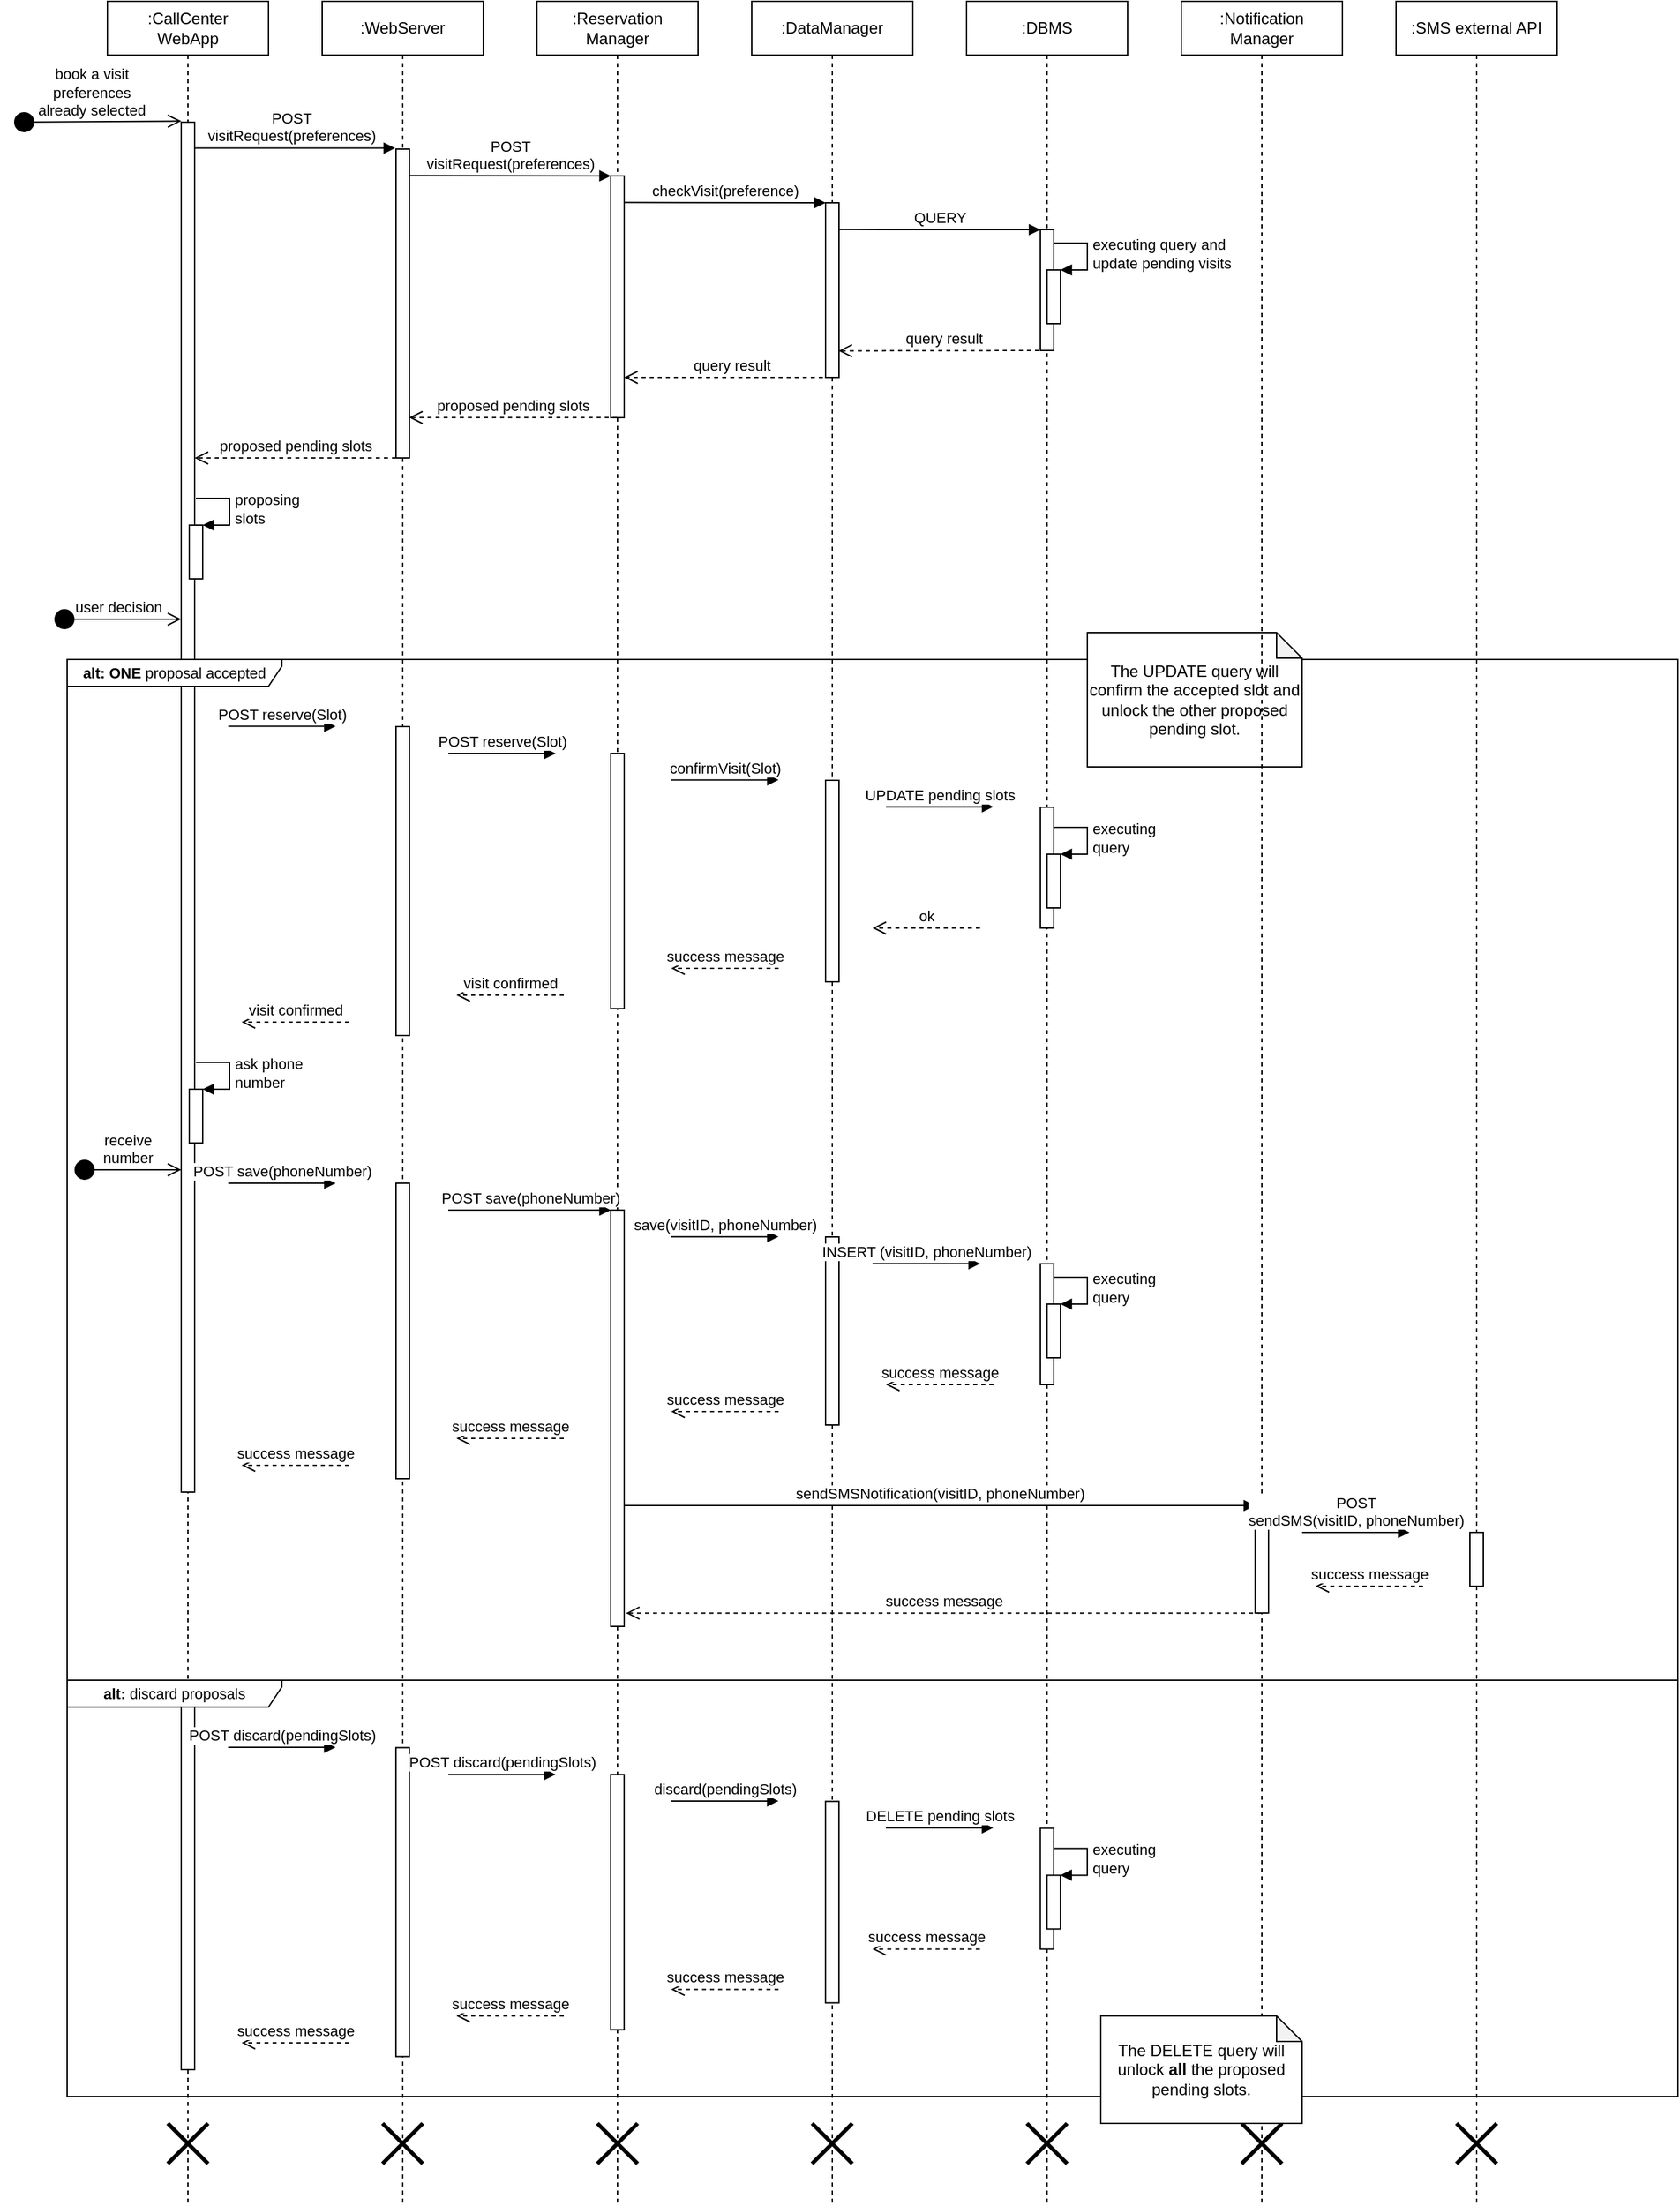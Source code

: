 <mxfile version="14.1.1" type="device"><diagram id="F4RZCzyS8_1Ewr_76iZ-" name="Page-1"><mxGraphModel dx="865" dy="483" grid="1" gridSize="10" guides="1" tooltips="1" connect="1" arrows="1" fold="1" page="1" pageScale="1" pageWidth="827" pageHeight="1169" math="0" shadow="0"><root><mxCell id="0"/><mxCell id="1" parent="0"/><mxCell id="PNxOpqzQ1Rs58mf5-Wqv-1" value=":CallCenter&lt;br&gt;WebApp" style="shape=umlLifeline;perimeter=lifelinePerimeter;whiteSpace=wrap;html=1;container=1;collapsible=0;recursiveResize=0;outlineConnect=0;" vertex="1" parent="1"><mxGeometry x="80" y="40" width="120" height="1640" as="geometry"/></mxCell><mxCell id="PNxOpqzQ1Rs58mf5-Wqv-93" value="" style="shape=umlDestroy;whiteSpace=wrap;html=1;strokeWidth=3;" vertex="1" parent="PNxOpqzQ1Rs58mf5-Wqv-1"><mxGeometry x="45" y="1580" width="30" height="30" as="geometry"/></mxCell><mxCell id="PNxOpqzQ1Rs58mf5-Wqv-2" value=":WebServer" style="shape=umlLifeline;perimeter=lifelinePerimeter;whiteSpace=wrap;html=1;container=1;collapsible=0;recursiveResize=0;outlineConnect=0;" vertex="1" parent="1"><mxGeometry x="240" y="40" width="120" height="1640" as="geometry"/></mxCell><mxCell id="PNxOpqzQ1Rs58mf5-Wqv-94" value="" style="shape=umlDestroy;whiteSpace=wrap;html=1;strokeWidth=3;" vertex="1" parent="PNxOpqzQ1Rs58mf5-Wqv-2"><mxGeometry x="44.94" y="1580" width="30" height="30" as="geometry"/></mxCell><mxCell id="PNxOpqzQ1Rs58mf5-Wqv-3" value=":Reservation&lt;br&gt;Manager" style="shape=umlLifeline;perimeter=lifelinePerimeter;whiteSpace=wrap;html=1;container=1;collapsible=0;recursiveResize=0;outlineConnect=0;" vertex="1" parent="1"><mxGeometry x="400" y="40" width="120" height="1640" as="geometry"/></mxCell><mxCell id="PNxOpqzQ1Rs58mf5-Wqv-95" value="" style="shape=umlDestroy;whiteSpace=wrap;html=1;strokeWidth=3;" vertex="1" parent="PNxOpqzQ1Rs58mf5-Wqv-3"><mxGeometry x="45" y="1580" width="30" height="30" as="geometry"/></mxCell><mxCell id="PNxOpqzQ1Rs58mf5-Wqv-4" value=":DataManager" style="shape=umlLifeline;perimeter=lifelinePerimeter;whiteSpace=wrap;html=1;container=1;collapsible=0;recursiveResize=0;outlineConnect=0;" vertex="1" parent="1"><mxGeometry x="560" y="40" width="120" height="1640" as="geometry"/></mxCell><mxCell id="PNxOpqzQ1Rs58mf5-Wqv-96" value="" style="shape=umlDestroy;whiteSpace=wrap;html=1;strokeWidth=3;" vertex="1" parent="PNxOpqzQ1Rs58mf5-Wqv-4"><mxGeometry x="44.94" y="1580" width="30" height="30" as="geometry"/></mxCell><mxCell id="PNxOpqzQ1Rs58mf5-Wqv-5" value=":DBMS" style="shape=umlLifeline;perimeter=lifelinePerimeter;whiteSpace=wrap;html=1;container=1;collapsible=0;recursiveResize=0;outlineConnect=0;" vertex="1" parent="1"><mxGeometry x="720" y="40" width="120" height="1640" as="geometry"/></mxCell><mxCell id="PNxOpqzQ1Rs58mf5-Wqv-97" value="" style="shape=umlDestroy;whiteSpace=wrap;html=1;strokeWidth=3;" vertex="1" parent="PNxOpqzQ1Rs58mf5-Wqv-5"><mxGeometry x="45" y="1580" width="30" height="30" as="geometry"/></mxCell><mxCell id="PNxOpqzQ1Rs58mf5-Wqv-7" value="book a visit &lt;br&gt;preferences&lt;br&gt;already selected" style="html=1;verticalAlign=bottom;startArrow=circle;startFill=1;endArrow=open;startSize=6;endSize=8;entryX=0.004;entryY=-0.002;entryDx=0;entryDy=0;entryPerimeter=0;" edge="1" parent="1" target="PNxOpqzQ1Rs58mf5-Wqv-9"><mxGeometry x="-0.073" width="80" relative="1" as="geometry"><mxPoint x="10" y="130" as="sourcePoint"/><mxPoint x="135" y="131" as="targetPoint"/><mxPoint as="offset"/></mxGeometry></mxCell><mxCell id="PNxOpqzQ1Rs58mf5-Wqv-8" value="POST &lt;br&gt;visitRequest(preferences)" style="html=1;verticalAlign=bottom;endArrow=block;entryX=-0.069;entryY=-0.003;entryDx=0;entryDy=0;entryPerimeter=0;" edge="1" parent="1" source="PNxOpqzQ1Rs58mf5-Wqv-1" target="PNxOpqzQ1Rs58mf5-Wqv-10"><mxGeometry width="80" relative="1" as="geometry"><mxPoint x="180" y="150" as="sourcePoint"/><mxPoint x="260" y="150" as="targetPoint"/></mxGeometry></mxCell><mxCell id="PNxOpqzQ1Rs58mf5-Wqv-9" value="" style="html=1;points=[];perimeter=orthogonalPerimeter;" vertex="1" parent="1"><mxGeometry x="135" y="130" width="10" height="420" as="geometry"/></mxCell><mxCell id="PNxOpqzQ1Rs58mf5-Wqv-10" value="" style="html=1;points=[];perimeter=orthogonalPerimeter;" vertex="1" parent="1"><mxGeometry x="295" y="150" width="10" height="230" as="geometry"/></mxCell><mxCell id="PNxOpqzQ1Rs58mf5-Wqv-11" value="POST &lt;br&gt;visitRequest(preferences)" style="html=1;verticalAlign=bottom;endArrow=block;" edge="1" parent="1" target="PNxOpqzQ1Rs58mf5-Wqv-12"><mxGeometry width="80" relative="1" as="geometry"><mxPoint x="305" y="169.8" as="sourcePoint"/><mxPoint x="385" y="169.8" as="targetPoint"/></mxGeometry></mxCell><mxCell id="PNxOpqzQ1Rs58mf5-Wqv-12" value="" style="html=1;points=[];perimeter=orthogonalPerimeter;" vertex="1" parent="1"><mxGeometry x="455" y="170" width="10" height="180" as="geometry"/></mxCell><mxCell id="PNxOpqzQ1Rs58mf5-Wqv-13" value="checkVisit(preference)" style="html=1;verticalAlign=bottom;endArrow=block;" edge="1" parent="1" target="PNxOpqzQ1Rs58mf5-Wqv-14"><mxGeometry width="80" relative="1" as="geometry"><mxPoint x="465" y="189.8" as="sourcePoint"/><mxPoint x="545" y="189.8" as="targetPoint"/></mxGeometry></mxCell><mxCell id="PNxOpqzQ1Rs58mf5-Wqv-14" value="" style="html=1;points=[];perimeter=orthogonalPerimeter;" vertex="1" parent="1"><mxGeometry x="615" y="190" width="10" height="130" as="geometry"/></mxCell><mxCell id="PNxOpqzQ1Rs58mf5-Wqv-15" value="QUERY" style="html=1;verticalAlign=bottom;endArrow=block;exitX=1.02;exitY=0.153;exitDx=0;exitDy=0;exitPerimeter=0;" edge="1" parent="1" source="PNxOpqzQ1Rs58mf5-Wqv-14" target="PNxOpqzQ1Rs58mf5-Wqv-16"><mxGeometry width="80" relative="1" as="geometry"><mxPoint x="650" y="210" as="sourcePoint"/><mxPoint x="730" y="210" as="targetPoint"/><Array as="points"><mxPoint x="680" y="210"/></Array></mxGeometry></mxCell><mxCell id="PNxOpqzQ1Rs58mf5-Wqv-16" value="" style="html=1;points=[];perimeter=orthogonalPerimeter;" vertex="1" parent="1"><mxGeometry x="775" y="210" width="10" height="90" as="geometry"/></mxCell><mxCell id="PNxOpqzQ1Rs58mf5-Wqv-17" value="" style="html=1;points=[];perimeter=orthogonalPerimeter;" vertex="1" parent="1"><mxGeometry x="780" y="240" width="10" height="40" as="geometry"/></mxCell><mxCell id="PNxOpqzQ1Rs58mf5-Wqv-18" value="executing query and&lt;br&gt;update pending visits" style="edgeStyle=orthogonalEdgeStyle;html=1;align=left;spacingLeft=2;endArrow=block;rounded=0;entryX=1;entryY=0;" edge="1" target="PNxOpqzQ1Rs58mf5-Wqv-17" parent="1"><mxGeometry relative="1" as="geometry"><mxPoint x="785" y="220" as="sourcePoint"/><Array as="points"><mxPoint x="810" y="220"/></Array></mxGeometry></mxCell><mxCell id="PNxOpqzQ1Rs58mf5-Wqv-19" value="query result" style="html=1;verticalAlign=bottom;endArrow=open;dashed=1;endSize=8;entryX=0.967;entryY=0.848;entryDx=0;entryDy=0;entryPerimeter=0;" edge="1" parent="1" target="PNxOpqzQ1Rs58mf5-Wqv-14"><mxGeometry relative="1" as="geometry"><mxPoint x="780" y="300" as="sourcePoint"/><mxPoint x="700" y="300" as="targetPoint"/><mxPoint as="offset"/></mxGeometry></mxCell><mxCell id="PNxOpqzQ1Rs58mf5-Wqv-20" value="query result" style="html=1;verticalAlign=bottom;endArrow=open;dashed=1;endSize=8;" edge="1" parent="1" target="PNxOpqzQ1Rs58mf5-Wqv-12"><mxGeometry relative="1" as="geometry"><mxPoint x="625" y="320" as="sourcePoint"/><mxPoint x="545" y="320" as="targetPoint"/><mxPoint as="offset"/></mxGeometry></mxCell><mxCell id="PNxOpqzQ1Rs58mf5-Wqv-22" value="" style="html=1;points=[];perimeter=orthogonalPerimeter;" vertex="1" parent="1"><mxGeometry x="141" y="430" width="10" height="40" as="geometry"/></mxCell><mxCell id="PNxOpqzQ1Rs58mf5-Wqv-23" value="proposing&lt;br&gt;slots" style="edgeStyle=orthogonalEdgeStyle;html=1;align=left;spacingLeft=2;endArrow=block;rounded=0;entryX=1;entryY=0;" edge="1" target="PNxOpqzQ1Rs58mf5-Wqv-22" parent="1"><mxGeometry relative="1" as="geometry"><mxPoint x="146" y="410" as="sourcePoint"/><Array as="points"><mxPoint x="171" y="410"/></Array></mxGeometry></mxCell><mxCell id="PNxOpqzQ1Rs58mf5-Wqv-25" value="proposed pending slots" style="html=1;verticalAlign=bottom;endArrow=open;dashed=1;endSize=8;entryX=0.967;entryY=0.869;entryDx=0;entryDy=0;entryPerimeter=0;" edge="1" parent="1" source="PNxOpqzQ1Rs58mf5-Wqv-3" target="PNxOpqzQ1Rs58mf5-Wqv-10"><mxGeometry relative="1" as="geometry"><mxPoint x="420" y="350" as="sourcePoint"/><mxPoint x="340" y="350" as="targetPoint"/><mxPoint as="offset"/></mxGeometry></mxCell><mxCell id="PNxOpqzQ1Rs58mf5-Wqv-26" value="proposed pending slots" style="html=1;verticalAlign=bottom;endArrow=open;dashed=1;endSize=8;" edge="1" parent="1" target="PNxOpqzQ1Rs58mf5-Wqv-9"><mxGeometry relative="1" as="geometry"><mxPoint x="295" y="380" as="sourcePoint"/><mxPoint x="160" y="381" as="targetPoint"/><mxPoint as="offset"/></mxGeometry></mxCell><mxCell id="PNxOpqzQ1Rs58mf5-Wqv-27" value="&lt;font style=&quot;font-size: 11px&quot;&gt;&lt;b&gt;alt: ONE&lt;/b&gt; proposal accepted&lt;/font&gt;" style="shape=umlFrame;whiteSpace=wrap;html=1;width=160;height=20;" vertex="1" parent="1"><mxGeometry x="50" y="530" width="1200" height="760" as="geometry"/></mxCell><mxCell id="PNxOpqzQ1Rs58mf5-Wqv-28" value="" style="html=1;points=[];perimeter=orthogonalPerimeter;" vertex="1" parent="1"><mxGeometry x="135" y="550" width="10" height="600" as="geometry"/></mxCell><mxCell id="PNxOpqzQ1Rs58mf5-Wqv-30" value="POST reserve(Slot)" style="html=1;verticalAlign=bottom;endArrow=block;" edge="1" parent="1"><mxGeometry width="80" relative="1" as="geometry"><mxPoint x="170" y="579.76" as="sourcePoint"/><mxPoint x="250" y="579.76" as="targetPoint"/></mxGeometry></mxCell><mxCell id="PNxOpqzQ1Rs58mf5-Wqv-31" value="" style="html=1;points=[];perimeter=orthogonalPerimeter;" vertex="1" parent="1"><mxGeometry x="295" y="580" width="10" height="230" as="geometry"/></mxCell><mxCell id="PNxOpqzQ1Rs58mf5-Wqv-32" value="POST reserve(Slot)" style="html=1;verticalAlign=bottom;endArrow=block;" edge="1" parent="1"><mxGeometry width="80" relative="1" as="geometry"><mxPoint x="334" y="600" as="sourcePoint"/><mxPoint x="414" y="600" as="targetPoint"/></mxGeometry></mxCell><mxCell id="PNxOpqzQ1Rs58mf5-Wqv-33" value="" style="html=1;points=[];perimeter=orthogonalPerimeter;" vertex="1" parent="1"><mxGeometry x="455" y="600" width="10" height="190" as="geometry"/></mxCell><mxCell id="PNxOpqzQ1Rs58mf5-Wqv-35" value="confirmVisit(Slot)" style="html=1;verticalAlign=bottom;endArrow=block;" edge="1" parent="1"><mxGeometry width="80" relative="1" as="geometry"><mxPoint x="500" y="619.71" as="sourcePoint"/><mxPoint x="580" y="619.71" as="targetPoint"/></mxGeometry></mxCell><mxCell id="PNxOpqzQ1Rs58mf5-Wqv-36" value="" style="html=1;points=[];perimeter=orthogonalPerimeter;" vertex="1" parent="1"><mxGeometry x="615" y="620" width="10" height="150" as="geometry"/></mxCell><mxCell id="PNxOpqzQ1Rs58mf5-Wqv-37" value="UPDATE pending slots" style="html=1;verticalAlign=bottom;endArrow=block;" edge="1" parent="1"><mxGeometry width="80" relative="1" as="geometry"><mxPoint x="660" y="639.71" as="sourcePoint"/><mxPoint x="740" y="639.71" as="targetPoint"/></mxGeometry></mxCell><mxCell id="PNxOpqzQ1Rs58mf5-Wqv-38" value="" style="html=1;points=[];perimeter=orthogonalPerimeter;" vertex="1" parent="1"><mxGeometry x="775" y="640" width="10" height="90" as="geometry"/></mxCell><mxCell id="PNxOpqzQ1Rs58mf5-Wqv-39" value="" style="html=1;points=[];perimeter=orthogonalPerimeter;" vertex="1" parent="1"><mxGeometry x="780" y="675" width="10" height="40" as="geometry"/></mxCell><mxCell id="PNxOpqzQ1Rs58mf5-Wqv-40" value="executing&lt;br&gt;query" style="edgeStyle=orthogonalEdgeStyle;html=1;align=left;spacingLeft=2;endArrow=block;rounded=0;entryX=1;entryY=0;" edge="1" target="PNxOpqzQ1Rs58mf5-Wqv-39" parent="1"><mxGeometry relative="1" as="geometry"><mxPoint x="785" y="655" as="sourcePoint"/><Array as="points"><mxPoint x="810" y="655"/></Array></mxGeometry></mxCell><mxCell id="PNxOpqzQ1Rs58mf5-Wqv-41" value="ok" style="html=1;verticalAlign=bottom;endArrow=open;dashed=1;endSize=8;" edge="1" parent="1"><mxGeometry relative="1" as="geometry"><mxPoint x="730" y="730" as="sourcePoint"/><mxPoint x="650" y="730" as="targetPoint"/></mxGeometry></mxCell><mxCell id="PNxOpqzQ1Rs58mf5-Wqv-42" value="success message" style="html=1;verticalAlign=bottom;endArrow=open;dashed=1;endSize=8;" edge="1" parent="1"><mxGeometry relative="1" as="geometry"><mxPoint x="580" y="760" as="sourcePoint"/><mxPoint x="500" y="760" as="targetPoint"/></mxGeometry></mxCell><mxCell id="PNxOpqzQ1Rs58mf5-Wqv-44" value="visit confirmed" style="html=1;verticalAlign=bottom;endArrow=open;dashed=1;endSize=8;" edge="1" parent="1"><mxGeometry relative="1" as="geometry"><mxPoint x="420" y="780" as="sourcePoint"/><mxPoint x="340" y="780" as="targetPoint"/></mxGeometry></mxCell><mxCell id="PNxOpqzQ1Rs58mf5-Wqv-45" value="visit confirmed" style="html=1;verticalAlign=bottom;endArrow=open;dashed=1;endSize=8;" edge="1" parent="1"><mxGeometry relative="1" as="geometry"><mxPoint x="260" y="800" as="sourcePoint"/><mxPoint x="180" y="800" as="targetPoint"/></mxGeometry></mxCell><mxCell id="PNxOpqzQ1Rs58mf5-Wqv-46" value="The UPDATE query will confirm the accepted slot and unlock the other proposed pending slot." style="shape=note;whiteSpace=wrap;html=1;backgroundOutline=1;darkOpacity=0.05;size=19;" vertex="1" parent="1"><mxGeometry x="810" y="510" width="160" height="100" as="geometry"/></mxCell><mxCell id="PNxOpqzQ1Rs58mf5-Wqv-47" value="" style="html=1;points=[];perimeter=orthogonalPerimeter;" vertex="1" parent="1"><mxGeometry x="141" y="850" width="10" height="40" as="geometry"/></mxCell><mxCell id="PNxOpqzQ1Rs58mf5-Wqv-48" value="ask phone&lt;br&gt;number" style="edgeStyle=orthogonalEdgeStyle;html=1;align=left;spacingLeft=2;endArrow=block;rounded=0;entryX=1;entryY=0;" edge="1" target="PNxOpqzQ1Rs58mf5-Wqv-47" parent="1"><mxGeometry relative="1" as="geometry"><mxPoint x="146" y="830" as="sourcePoint"/><Array as="points"><mxPoint x="171" y="830"/></Array></mxGeometry></mxCell><mxCell id="PNxOpqzQ1Rs58mf5-Wqv-49" value="receive &lt;br&gt;number" style="html=1;verticalAlign=bottom;startArrow=circle;startFill=1;endArrow=open;startSize=6;endSize=8;" edge="1" parent="1"><mxGeometry width="80" relative="1" as="geometry"><mxPoint x="55" y="910" as="sourcePoint"/><mxPoint x="135" y="910" as="targetPoint"/></mxGeometry></mxCell><mxCell id="PNxOpqzQ1Rs58mf5-Wqv-50" value="POST save(phoneNumber)" style="html=1;verticalAlign=bottom;endArrow=block;" edge="1" parent="1"><mxGeometry width="80" relative="1" as="geometry"><mxPoint x="170" y="920" as="sourcePoint"/><mxPoint x="250" y="920" as="targetPoint"/></mxGeometry></mxCell><mxCell id="PNxOpqzQ1Rs58mf5-Wqv-51" value="" style="html=1;points=[];perimeter=orthogonalPerimeter;" vertex="1" parent="1"><mxGeometry x="295" y="920" width="10" height="220" as="geometry"/></mxCell><mxCell id="PNxOpqzQ1Rs58mf5-Wqv-52" value="POST save(phoneNumber)" style="html=1;verticalAlign=bottom;endArrow=block;" edge="1" parent="1" target="PNxOpqzQ1Rs58mf5-Wqv-53"><mxGeometry width="80" relative="1" as="geometry"><mxPoint x="334" y="940" as="sourcePoint"/><mxPoint x="414" y="940" as="targetPoint"/></mxGeometry></mxCell><mxCell id="PNxOpqzQ1Rs58mf5-Wqv-53" value="" style="html=1;points=[];perimeter=orthogonalPerimeter;" vertex="1" parent="1"><mxGeometry x="455" y="940" width="10" height="310" as="geometry"/></mxCell><mxCell id="PNxOpqzQ1Rs58mf5-Wqv-55" value="save(visitID, phoneNumber)" style="html=1;verticalAlign=bottom;endArrow=block;" edge="1" parent="1"><mxGeometry width="80" relative="1" as="geometry"><mxPoint x="500" y="959.83" as="sourcePoint"/><mxPoint x="580" y="959.83" as="targetPoint"/></mxGeometry></mxCell><mxCell id="PNxOpqzQ1Rs58mf5-Wqv-56" value="" style="html=1;points=[];perimeter=orthogonalPerimeter;" vertex="1" parent="1"><mxGeometry x="615" y="960" width="10" height="140" as="geometry"/></mxCell><mxCell id="PNxOpqzQ1Rs58mf5-Wqv-57" value="INSERT (visitID, phoneNumber)" style="html=1;verticalAlign=bottom;endArrow=block;" edge="1" parent="1"><mxGeometry width="80" relative="1" as="geometry"><mxPoint x="650" y="979.88" as="sourcePoint"/><mxPoint x="730" y="979.88" as="targetPoint"/></mxGeometry></mxCell><mxCell id="PNxOpqzQ1Rs58mf5-Wqv-58" value="" style="html=1;points=[];perimeter=orthogonalPerimeter;" vertex="1" parent="1"><mxGeometry x="775" y="980" width="10" height="90" as="geometry"/></mxCell><mxCell id="PNxOpqzQ1Rs58mf5-Wqv-59" value="" style="html=1;points=[];perimeter=orthogonalPerimeter;" vertex="1" parent="1"><mxGeometry x="780" y="1010" width="10" height="40" as="geometry"/></mxCell><mxCell id="PNxOpqzQ1Rs58mf5-Wqv-60" value="executing&lt;br&gt;query" style="edgeStyle=orthogonalEdgeStyle;html=1;align=left;spacingLeft=2;endArrow=block;rounded=0;entryX=1;entryY=0;" edge="1" target="PNxOpqzQ1Rs58mf5-Wqv-59" parent="1"><mxGeometry relative="1" as="geometry"><mxPoint x="785" y="990" as="sourcePoint"/><Array as="points"><mxPoint x="810" y="990"/></Array></mxGeometry></mxCell><mxCell id="PNxOpqzQ1Rs58mf5-Wqv-61" value="success message" style="html=1;verticalAlign=bottom;endArrow=open;dashed=1;endSize=8;" edge="1" parent="1"><mxGeometry relative="1" as="geometry"><mxPoint x="740" y="1070" as="sourcePoint"/><mxPoint x="660" y="1070" as="targetPoint"/></mxGeometry></mxCell><mxCell id="PNxOpqzQ1Rs58mf5-Wqv-62" value="success message" style="html=1;verticalAlign=bottom;endArrow=open;dashed=1;endSize=8;" edge="1" parent="1"><mxGeometry relative="1" as="geometry"><mxPoint x="580" y="1090" as="sourcePoint"/><mxPoint x="500" y="1090" as="targetPoint"/></mxGeometry></mxCell><mxCell id="PNxOpqzQ1Rs58mf5-Wqv-63" value="success message" style="html=1;verticalAlign=bottom;endArrow=open;dashed=1;endSize=8;" edge="1" parent="1"><mxGeometry relative="1" as="geometry"><mxPoint x="420" y="1110" as="sourcePoint"/><mxPoint x="340" y="1110" as="targetPoint"/></mxGeometry></mxCell><mxCell id="PNxOpqzQ1Rs58mf5-Wqv-64" value="success message" style="html=1;verticalAlign=bottom;endArrow=open;dashed=1;endSize=8;" edge="1" parent="1"><mxGeometry relative="1" as="geometry"><mxPoint x="260" y="1130" as="sourcePoint"/><mxPoint x="180" y="1130" as="targetPoint"/></mxGeometry></mxCell><mxCell id="PNxOpqzQ1Rs58mf5-Wqv-65" value=":Notification&lt;br&gt;Manager" style="shape=umlLifeline;perimeter=lifelinePerimeter;whiteSpace=wrap;html=1;container=1;collapsible=0;recursiveResize=0;outlineConnect=0;" vertex="1" parent="1"><mxGeometry x="880" y="40" width="120" height="1640" as="geometry"/></mxCell><mxCell id="PNxOpqzQ1Rs58mf5-Wqv-98" value="" style="shape=umlDestroy;whiteSpace=wrap;html=1;strokeWidth=3;" vertex="1" parent="PNxOpqzQ1Rs58mf5-Wqv-65"><mxGeometry x="45" y="1580" width="30" height="30" as="geometry"/></mxCell><mxCell id="PNxOpqzQ1Rs58mf5-Wqv-66" value=":SMS external API" style="shape=umlLifeline;perimeter=lifelinePerimeter;whiteSpace=wrap;html=1;container=1;collapsible=0;recursiveResize=0;outlineConnect=0;" vertex="1" parent="1"><mxGeometry x="1040" y="40" width="120" height="1640" as="geometry"/></mxCell><mxCell id="PNxOpqzQ1Rs58mf5-Wqv-99" value="" style="shape=umlDestroy;whiteSpace=wrap;html=1;strokeWidth=3;" vertex="1" parent="PNxOpqzQ1Rs58mf5-Wqv-66"><mxGeometry x="45" y="1580" width="30" height="30" as="geometry"/></mxCell><mxCell id="PNxOpqzQ1Rs58mf5-Wqv-67" value="sendSMSNotification(visitID, phoneNumber)" style="html=1;verticalAlign=bottom;endArrow=block;" edge="1" parent="1" source="PNxOpqzQ1Rs58mf5-Wqv-53" target="PNxOpqzQ1Rs58mf5-Wqv-68"><mxGeometry width="80" relative="1" as="geometry"><mxPoint x="790" y="1200" as="sourcePoint"/><mxPoint x="870" y="1200" as="targetPoint"/></mxGeometry></mxCell><mxCell id="PNxOpqzQ1Rs58mf5-Wqv-68" value="" style="html=1;points=[];perimeter=orthogonalPerimeter;" vertex="1" parent="1"><mxGeometry x="935" y="1160" width="10" height="80" as="geometry"/></mxCell><mxCell id="PNxOpqzQ1Rs58mf5-Wqv-69" value="POST &lt;br&gt;sendSMS(visitID, phoneNumber)" style="html=1;verticalAlign=bottom;endArrow=block;" edge="1" parent="1"><mxGeometry width="80" relative="1" as="geometry"><mxPoint x="970" y="1180" as="sourcePoint"/><mxPoint x="1050" y="1180" as="targetPoint"/></mxGeometry></mxCell><mxCell id="PNxOpqzQ1Rs58mf5-Wqv-70" value="" style="html=1;points=[];perimeter=orthogonalPerimeter;" vertex="1" parent="1"><mxGeometry x="1095" y="1180" width="10" height="40" as="geometry"/></mxCell><mxCell id="PNxOpqzQ1Rs58mf5-Wqv-71" value="success message" style="html=1;verticalAlign=bottom;endArrow=open;dashed=1;endSize=8;" edge="1" parent="1"><mxGeometry relative="1" as="geometry"><mxPoint x="1060" y="1220" as="sourcePoint"/><mxPoint x="980" y="1220" as="targetPoint"/></mxGeometry></mxCell><mxCell id="PNxOpqzQ1Rs58mf5-Wqv-72" value="success message" style="html=1;verticalAlign=bottom;endArrow=open;dashed=1;endSize=8;entryX=1.133;entryY=0.968;entryDx=0;entryDy=0;entryPerimeter=0;" edge="1" parent="1" target="PNxOpqzQ1Rs58mf5-Wqv-53"><mxGeometry relative="1" as="geometry"><mxPoint x="939.5" y="1240.08" as="sourcePoint"/><mxPoint x="775" y="1240" as="targetPoint"/></mxGeometry></mxCell><mxCell id="PNxOpqzQ1Rs58mf5-Wqv-73" value="&lt;font style=&quot;font-size: 11px&quot;&gt;&lt;b&gt;alt:&lt;/b&gt;&amp;nbsp;discard proposals&lt;/font&gt;" style="shape=umlFrame;whiteSpace=wrap;html=1;width=160;height=20;" vertex="1" parent="1"><mxGeometry x="50" y="1290" width="1200" height="310" as="geometry"/></mxCell><mxCell id="PNxOpqzQ1Rs58mf5-Wqv-74" value="" style="html=1;points=[];perimeter=orthogonalPerimeter;" vertex="1" parent="1"><mxGeometry x="135" y="1310" width="10" height="270" as="geometry"/></mxCell><mxCell id="PNxOpqzQ1Rs58mf5-Wqv-75" value="POST discard(pendingSlots)" style="html=1;verticalAlign=bottom;endArrow=block;" edge="1" parent="1"><mxGeometry width="80" relative="1" as="geometry"><mxPoint x="169.94" y="1340.0" as="sourcePoint"/><mxPoint x="249.94" y="1340.0" as="targetPoint"/></mxGeometry></mxCell><mxCell id="PNxOpqzQ1Rs58mf5-Wqv-76" value="" style="html=1;points=[];perimeter=orthogonalPerimeter;" vertex="1" parent="1"><mxGeometry x="294.94" y="1340.24" width="10" height="230" as="geometry"/></mxCell><mxCell id="PNxOpqzQ1Rs58mf5-Wqv-77" value="POST discard(pendingSlots)" style="html=1;verticalAlign=bottom;endArrow=block;" edge="1" parent="1"><mxGeometry width="80" relative="1" as="geometry"><mxPoint x="333.94" y="1360.24" as="sourcePoint"/><mxPoint x="413.94" y="1360.24" as="targetPoint"/></mxGeometry></mxCell><mxCell id="PNxOpqzQ1Rs58mf5-Wqv-78" value="" style="html=1;points=[];perimeter=orthogonalPerimeter;" vertex="1" parent="1"><mxGeometry x="454.94" y="1360.24" width="10" height="190" as="geometry"/></mxCell><mxCell id="PNxOpqzQ1Rs58mf5-Wqv-79" value="discard(pendingSlots)" style="html=1;verticalAlign=bottom;endArrow=block;" edge="1" parent="1"><mxGeometry width="80" relative="1" as="geometry"><mxPoint x="499.94" y="1379.95" as="sourcePoint"/><mxPoint x="579.94" y="1379.95" as="targetPoint"/></mxGeometry></mxCell><mxCell id="PNxOpqzQ1Rs58mf5-Wqv-80" value="" style="html=1;points=[];perimeter=orthogonalPerimeter;" vertex="1" parent="1"><mxGeometry x="614.94" y="1380.24" width="10" height="150" as="geometry"/></mxCell><mxCell id="PNxOpqzQ1Rs58mf5-Wqv-81" value="DELETE pending slots" style="html=1;verticalAlign=bottom;endArrow=block;" edge="1" parent="1"><mxGeometry width="80" relative="1" as="geometry"><mxPoint x="659.94" y="1399.95" as="sourcePoint"/><mxPoint x="739.94" y="1399.95" as="targetPoint"/></mxGeometry></mxCell><mxCell id="PNxOpqzQ1Rs58mf5-Wqv-82" value="" style="html=1;points=[];perimeter=orthogonalPerimeter;" vertex="1" parent="1"><mxGeometry x="774.94" y="1400.24" width="10" height="90" as="geometry"/></mxCell><mxCell id="PNxOpqzQ1Rs58mf5-Wqv-83" value="" style="html=1;points=[];perimeter=orthogonalPerimeter;" vertex="1" parent="1"><mxGeometry x="779.94" y="1435.24" width="10" height="40" as="geometry"/></mxCell><mxCell id="PNxOpqzQ1Rs58mf5-Wqv-84" value="executing&lt;br&gt;query" style="edgeStyle=orthogonalEdgeStyle;html=1;align=left;spacingLeft=2;endArrow=block;rounded=0;entryX=1;entryY=0;" edge="1" parent="1" target="PNxOpqzQ1Rs58mf5-Wqv-83"><mxGeometry relative="1" as="geometry"><mxPoint x="784.94" y="1415.24" as="sourcePoint"/><Array as="points"><mxPoint x="809.94" y="1415.24"/></Array></mxGeometry></mxCell><mxCell id="PNxOpqzQ1Rs58mf5-Wqv-85" value="success message" style="html=1;verticalAlign=bottom;endArrow=open;dashed=1;endSize=8;" edge="1" parent="1"><mxGeometry relative="1" as="geometry"><mxPoint x="729.94" y="1490.24" as="sourcePoint"/><mxPoint x="649.94" y="1490.24" as="targetPoint"/></mxGeometry></mxCell><mxCell id="PNxOpqzQ1Rs58mf5-Wqv-86" value="success message" style="html=1;verticalAlign=bottom;endArrow=open;dashed=1;endSize=8;" edge="1" parent="1"><mxGeometry relative="1" as="geometry"><mxPoint x="579.94" y="1520.24" as="sourcePoint"/><mxPoint x="499.94" y="1520.24" as="targetPoint"/></mxGeometry></mxCell><mxCell id="PNxOpqzQ1Rs58mf5-Wqv-89" value="success message" style="html=1;verticalAlign=bottom;endArrow=open;dashed=1;endSize=8;" edge="1" parent="1"><mxGeometry relative="1" as="geometry"><mxPoint x="420.0" y="1540.0" as="sourcePoint"/><mxPoint x="340.0" y="1540.0" as="targetPoint"/></mxGeometry></mxCell><mxCell id="PNxOpqzQ1Rs58mf5-Wqv-90" value="success message" style="html=1;verticalAlign=bottom;endArrow=open;dashed=1;endSize=8;" edge="1" parent="1"><mxGeometry relative="1" as="geometry"><mxPoint x="260.0" y="1560.0" as="sourcePoint"/><mxPoint x="180.0" y="1560.0" as="targetPoint"/></mxGeometry></mxCell><mxCell id="PNxOpqzQ1Rs58mf5-Wqv-91" value="user decision" style="html=1;verticalAlign=bottom;startArrow=circle;startFill=1;endArrow=open;startSize=6;endSize=8;" edge="1" parent="1"><mxGeometry width="80" relative="1" as="geometry"><mxPoint x="40" y="500" as="sourcePoint"/><mxPoint x="135" y="500" as="targetPoint"/></mxGeometry></mxCell><mxCell id="PNxOpqzQ1Rs58mf5-Wqv-92" value="The DELETE query will unlock &lt;b&gt;all&amp;nbsp;&lt;/b&gt;the proposed pending slots." style="shape=note;whiteSpace=wrap;html=1;backgroundOutline=1;darkOpacity=0.05;size=19;" vertex="1" parent="1"><mxGeometry x="820" y="1540" width="150" height="80" as="geometry"/></mxCell></root></mxGraphModel></diagram></mxfile>